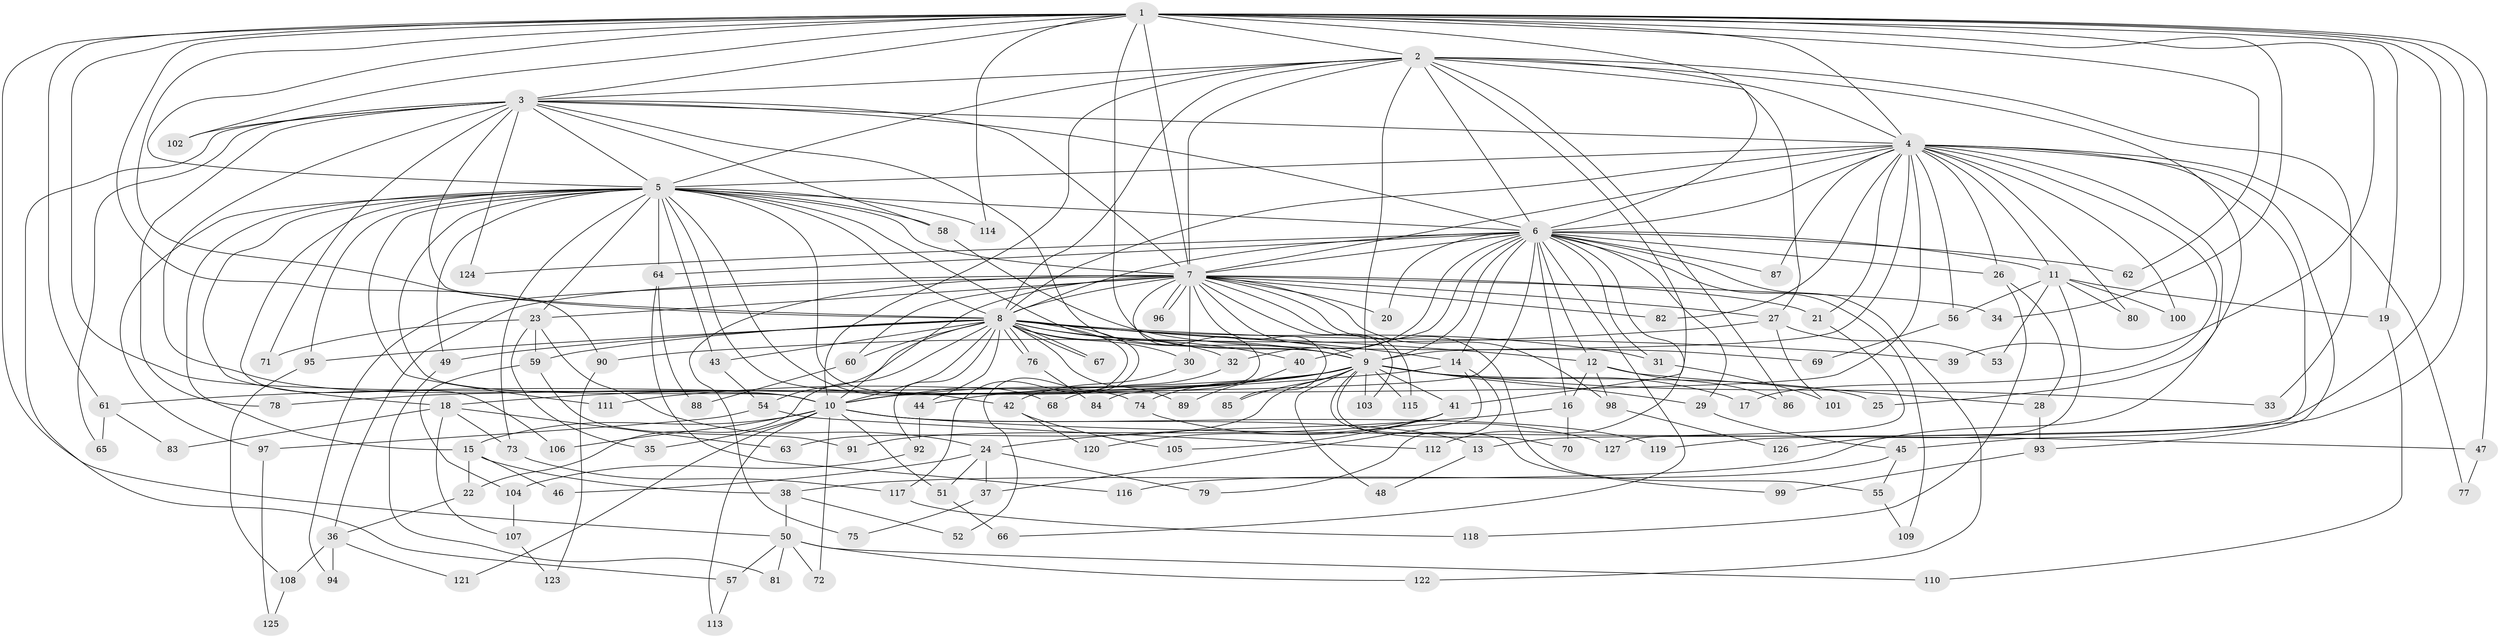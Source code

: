 // coarse degree distribution, {26: 0.011235955056179775, 3: 0.3258426966292135, 2: 0.3146067415730337, 23: 0.033707865168539325, 12: 0.011235955056179775, 5: 0.06741573033707865, 27: 0.011235955056179775, 6: 0.0449438202247191, 4: 0.0898876404494382, 1: 0.02247191011235955, 7: 0.02247191011235955, 20: 0.011235955056179775, 17: 0.011235955056179775, 18: 0.011235955056179775, 14: 0.011235955056179775}
// Generated by graph-tools (version 1.1) at 2025/36/03/04/25 23:36:32]
// undirected, 127 vertices, 279 edges
graph export_dot {
  node [color=gray90,style=filled];
  1;
  2;
  3;
  4;
  5;
  6;
  7;
  8;
  9;
  10;
  11;
  12;
  13;
  14;
  15;
  16;
  17;
  18;
  19;
  20;
  21;
  22;
  23;
  24;
  25;
  26;
  27;
  28;
  29;
  30;
  31;
  32;
  33;
  34;
  35;
  36;
  37;
  38;
  39;
  40;
  41;
  42;
  43;
  44;
  45;
  46;
  47;
  48;
  49;
  50;
  51;
  52;
  53;
  54;
  55;
  56;
  57;
  58;
  59;
  60;
  61;
  62;
  63;
  64;
  65;
  66;
  67;
  68;
  69;
  70;
  71;
  72;
  73;
  74;
  75;
  76;
  77;
  78;
  79;
  80;
  81;
  82;
  83;
  84;
  85;
  86;
  87;
  88;
  89;
  90;
  91;
  92;
  93;
  94;
  95;
  96;
  97;
  98;
  99;
  100;
  101;
  102;
  103;
  104;
  105;
  106;
  107;
  108;
  109;
  110;
  111;
  112;
  113;
  114;
  115;
  116;
  117;
  118;
  119;
  120;
  121;
  122;
  123;
  124;
  125;
  126;
  127;
  1 -- 2;
  1 -- 3;
  1 -- 4;
  1 -- 5;
  1 -- 6;
  1 -- 7;
  1 -- 8;
  1 -- 9;
  1 -- 10;
  1 -- 13;
  1 -- 19;
  1 -- 34;
  1 -- 39;
  1 -- 47;
  1 -- 50;
  1 -- 61;
  1 -- 62;
  1 -- 90;
  1 -- 102;
  1 -- 114;
  1 -- 119;
  2 -- 3;
  2 -- 4;
  2 -- 5;
  2 -- 6;
  2 -- 7;
  2 -- 8;
  2 -- 9;
  2 -- 10;
  2 -- 25;
  2 -- 27;
  2 -- 33;
  2 -- 41;
  2 -- 86;
  3 -- 4;
  3 -- 5;
  3 -- 6;
  3 -- 7;
  3 -- 8;
  3 -- 9;
  3 -- 10;
  3 -- 57;
  3 -- 58;
  3 -- 65;
  3 -- 71;
  3 -- 78;
  3 -- 102;
  3 -- 124;
  4 -- 5;
  4 -- 6;
  4 -- 7;
  4 -- 8;
  4 -- 9;
  4 -- 10;
  4 -- 11;
  4 -- 17;
  4 -- 21;
  4 -- 26;
  4 -- 38;
  4 -- 45;
  4 -- 56;
  4 -- 77;
  4 -- 80;
  4 -- 82;
  4 -- 87;
  4 -- 93;
  4 -- 100;
  5 -- 6;
  5 -- 7;
  5 -- 8;
  5 -- 9;
  5 -- 10;
  5 -- 15;
  5 -- 18;
  5 -- 23;
  5 -- 42;
  5 -- 43;
  5 -- 49;
  5 -- 58;
  5 -- 64;
  5 -- 68;
  5 -- 73;
  5 -- 74;
  5 -- 95;
  5 -- 97;
  5 -- 106;
  5 -- 111;
  5 -- 114;
  6 -- 7;
  6 -- 8;
  6 -- 9;
  6 -- 10;
  6 -- 11;
  6 -- 12;
  6 -- 14;
  6 -- 16;
  6 -- 20;
  6 -- 26;
  6 -- 29;
  6 -- 31;
  6 -- 32;
  6 -- 40;
  6 -- 62;
  6 -- 64;
  6 -- 66;
  6 -- 87;
  6 -- 109;
  6 -- 112;
  6 -- 122;
  6 -- 124;
  7 -- 8;
  7 -- 9;
  7 -- 10;
  7 -- 20;
  7 -- 21;
  7 -- 23;
  7 -- 27;
  7 -- 30;
  7 -- 34;
  7 -- 36;
  7 -- 55;
  7 -- 60;
  7 -- 75;
  7 -- 82;
  7 -- 84;
  7 -- 85;
  7 -- 94;
  7 -- 96;
  7 -- 96;
  7 -- 98;
  7 -- 103;
  7 -- 115;
  8 -- 9;
  8 -- 10;
  8 -- 12;
  8 -- 14;
  8 -- 22;
  8 -- 30;
  8 -- 31;
  8 -- 32;
  8 -- 39;
  8 -- 40;
  8 -- 43;
  8 -- 44;
  8 -- 49;
  8 -- 52;
  8 -- 54;
  8 -- 59;
  8 -- 60;
  8 -- 67;
  8 -- 67;
  8 -- 76;
  8 -- 76;
  8 -- 89;
  8 -- 92;
  8 -- 95;
  8 -- 117;
  9 -- 10;
  9 -- 17;
  9 -- 18;
  9 -- 25;
  9 -- 29;
  9 -- 33;
  9 -- 41;
  9 -- 44;
  9 -- 48;
  9 -- 63;
  9 -- 70;
  9 -- 74;
  9 -- 78;
  9 -- 85;
  9 -- 99;
  9 -- 103;
  9 -- 111;
  9 -- 115;
  10 -- 13;
  10 -- 15;
  10 -- 35;
  10 -- 47;
  10 -- 51;
  10 -- 72;
  10 -- 106;
  10 -- 113;
  10 -- 119;
  10 -- 121;
  11 -- 19;
  11 -- 53;
  11 -- 56;
  11 -- 80;
  11 -- 100;
  11 -- 126;
  12 -- 16;
  12 -- 28;
  12 -- 86;
  12 -- 98;
  13 -- 48;
  14 -- 37;
  14 -- 61;
  14 -- 79;
  15 -- 22;
  15 -- 38;
  15 -- 46;
  16 -- 24;
  16 -- 70;
  18 -- 63;
  18 -- 73;
  18 -- 83;
  18 -- 107;
  19 -- 110;
  21 -- 127;
  22 -- 36;
  23 -- 24;
  23 -- 35;
  23 -- 59;
  23 -- 71;
  24 -- 37;
  24 -- 46;
  24 -- 51;
  24 -- 79;
  26 -- 28;
  26 -- 118;
  27 -- 53;
  27 -- 90;
  27 -- 101;
  28 -- 93;
  29 -- 45;
  30 -- 42;
  31 -- 101;
  32 -- 68;
  36 -- 94;
  36 -- 108;
  36 -- 121;
  37 -- 75;
  38 -- 50;
  38 -- 52;
  40 -- 89;
  41 -- 91;
  41 -- 105;
  41 -- 120;
  42 -- 105;
  42 -- 120;
  43 -- 54;
  44 -- 92;
  45 -- 55;
  45 -- 116;
  47 -- 77;
  49 -- 81;
  50 -- 57;
  50 -- 72;
  50 -- 81;
  50 -- 110;
  50 -- 122;
  51 -- 66;
  54 -- 97;
  54 -- 112;
  55 -- 109;
  56 -- 69;
  57 -- 113;
  58 -- 69;
  59 -- 91;
  59 -- 104;
  60 -- 88;
  61 -- 65;
  61 -- 83;
  64 -- 88;
  64 -- 116;
  73 -- 117;
  74 -- 127;
  76 -- 84;
  90 -- 123;
  92 -- 104;
  93 -- 99;
  95 -- 108;
  97 -- 125;
  98 -- 126;
  104 -- 107;
  107 -- 123;
  108 -- 125;
  117 -- 118;
}
